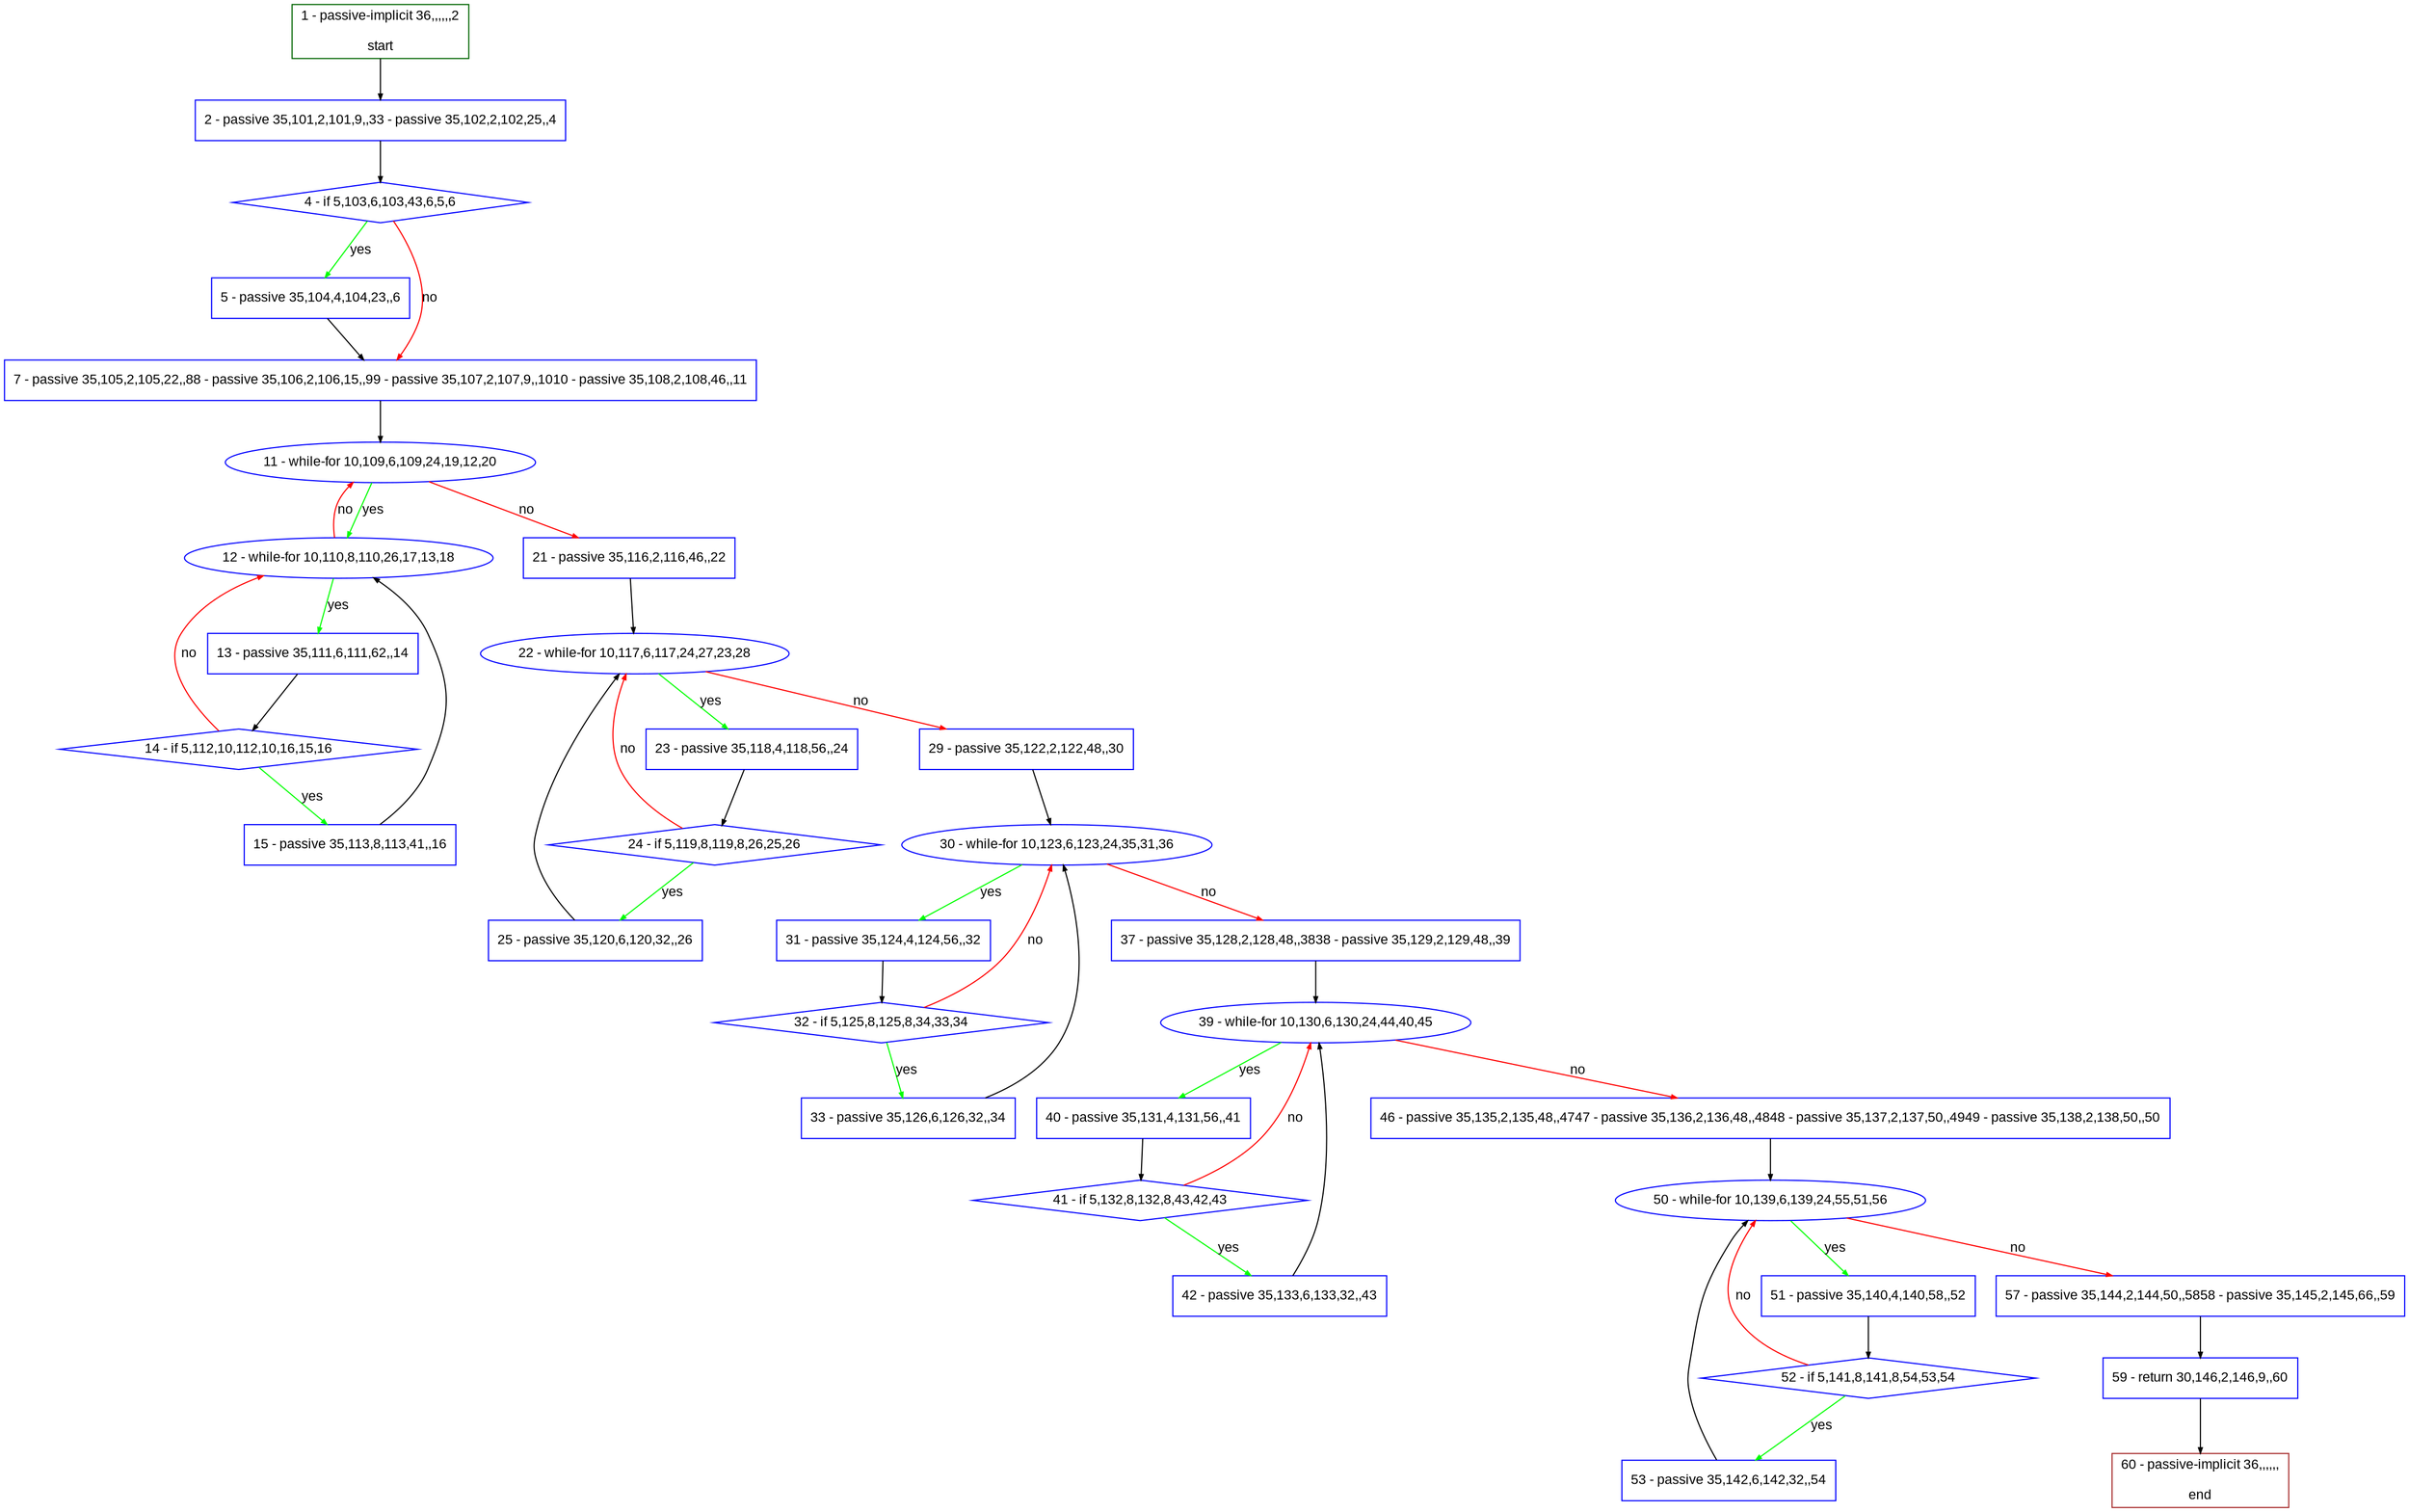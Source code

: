 digraph "" {
  graph [pack="true", label="", fontsize="12", packmode="clust", fontname="Arial", fillcolor="#FFFFCC", bgcolor="white", style="rounded,filled", compound="true"];
  node [node_initialized="no", label="", color="grey", fontsize="12", fillcolor="white", fontname="Arial", style="filled", shape="rectangle", compound="true", fixedsize="false"];
  edge [fontcolor="black", arrowhead="normal", arrowtail="none", arrowsize="0.5", ltail="", label="", color="black", fontsize="12", lhead="", fontname="Arial", dir="forward", compound="true"];
  __N1 [label="2 - passive 35,101,2,101,9,,33 - passive 35,102,2,102,25,,4", color="#0000ff", fillcolor="#ffffff", style="filled", shape="box"];
  __N2 [label="1 - passive-implicit 36,,,,,,2\n\nstart", color="#006400", fillcolor="#ffffff", style="filled", shape="box"];
  __N3 [label="4 - if 5,103,6,103,43,6,5,6", color="#0000ff", fillcolor="#ffffff", style="filled", shape="diamond"];
  __N4 [label="5 - passive 35,104,4,104,23,,6", color="#0000ff", fillcolor="#ffffff", style="filled", shape="box"];
  __N5 [label="7 - passive 35,105,2,105,22,,88 - passive 35,106,2,106,15,,99 - passive 35,107,2,107,9,,1010 - passive 35,108,2,108,46,,11", color="#0000ff", fillcolor="#ffffff", style="filled", shape="box"];
  __N6 [label="11 - while-for 10,109,6,109,24,19,12,20", color="#0000ff", fillcolor="#ffffff", style="filled", shape="oval"];
  __N7 [label="12 - while-for 10,110,8,110,26,17,13,18", color="#0000ff", fillcolor="#ffffff", style="filled", shape="oval"];
  __N8 [label="21 - passive 35,116,2,116,46,,22", color="#0000ff", fillcolor="#ffffff", style="filled", shape="box"];
  __N9 [label="13 - passive 35,111,6,111,62,,14", color="#0000ff", fillcolor="#ffffff", style="filled", shape="box"];
  __N10 [label="14 - if 5,112,10,112,10,16,15,16", color="#0000ff", fillcolor="#ffffff", style="filled", shape="diamond"];
  __N11 [label="15 - passive 35,113,8,113,41,,16", color="#0000ff", fillcolor="#ffffff", style="filled", shape="box"];
  __N12 [label="22 - while-for 10,117,6,117,24,27,23,28", color="#0000ff", fillcolor="#ffffff", style="filled", shape="oval"];
  __N13 [label="23 - passive 35,118,4,118,56,,24", color="#0000ff", fillcolor="#ffffff", style="filled", shape="box"];
  __N14 [label="29 - passive 35,122,2,122,48,,30", color="#0000ff", fillcolor="#ffffff", style="filled", shape="box"];
  __N15 [label="24 - if 5,119,8,119,8,26,25,26", color="#0000ff", fillcolor="#ffffff", style="filled", shape="diamond"];
  __N16 [label="25 - passive 35,120,6,120,32,,26", color="#0000ff", fillcolor="#ffffff", style="filled", shape="box"];
  __N17 [label="30 - while-for 10,123,6,123,24,35,31,36", color="#0000ff", fillcolor="#ffffff", style="filled", shape="oval"];
  __N18 [label="31 - passive 35,124,4,124,56,,32", color="#0000ff", fillcolor="#ffffff", style="filled", shape="box"];
  __N19 [label="37 - passive 35,128,2,128,48,,3838 - passive 35,129,2,129,48,,39", color="#0000ff", fillcolor="#ffffff", style="filled", shape="box"];
  __N20 [label="32 - if 5,125,8,125,8,34,33,34", color="#0000ff", fillcolor="#ffffff", style="filled", shape="diamond"];
  __N21 [label="33 - passive 35,126,6,126,32,,34", color="#0000ff", fillcolor="#ffffff", style="filled", shape="box"];
  __N22 [label="39 - while-for 10,130,6,130,24,44,40,45", color="#0000ff", fillcolor="#ffffff", style="filled", shape="oval"];
  __N23 [label="40 - passive 35,131,4,131,56,,41", color="#0000ff", fillcolor="#ffffff", style="filled", shape="box"];
  __N24 [label="46 - passive 35,135,2,135,48,,4747 - passive 35,136,2,136,48,,4848 - passive 35,137,2,137,50,,4949 - passive 35,138,2,138,50,,50", color="#0000ff", fillcolor="#ffffff", style="filled", shape="box"];
  __N25 [label="41 - if 5,132,8,132,8,43,42,43", color="#0000ff", fillcolor="#ffffff", style="filled", shape="diamond"];
  __N26 [label="42 - passive 35,133,6,133,32,,43", color="#0000ff", fillcolor="#ffffff", style="filled", shape="box"];
  __N27 [label="50 - while-for 10,139,6,139,24,55,51,56", color="#0000ff", fillcolor="#ffffff", style="filled", shape="oval"];
  __N28 [label="51 - passive 35,140,4,140,58,,52", color="#0000ff", fillcolor="#ffffff", style="filled", shape="box"];
  __N29 [label="57 - passive 35,144,2,144,50,,5858 - passive 35,145,2,145,66,,59", color="#0000ff", fillcolor="#ffffff", style="filled", shape="box"];
  __N30 [label="52 - if 5,141,8,141,8,54,53,54", color="#0000ff", fillcolor="#ffffff", style="filled", shape="diamond"];
  __N31 [label="53 - passive 35,142,6,142,32,,54", color="#0000ff", fillcolor="#ffffff", style="filled", shape="box"];
  __N32 [label="59 - return 30,146,2,146,9,,60", color="#0000ff", fillcolor="#ffffff", style="filled", shape="box"];
  __N33 [label="60 - passive-implicit 36,,,,,,\n\nend", color="#a52a2a", fillcolor="#ffffff", style="filled", shape="box"];
  __N2 -> __N1 [arrowhead="normal", arrowtail="none", color="#000000", label="", dir="forward"];
  __N1 -> __N3 [arrowhead="normal", arrowtail="none", color="#000000", label="", dir="forward"];
  __N3 -> __N4 [arrowhead="normal", arrowtail="none", color="#00ff00", label="yes", dir="forward"];
  __N3 -> __N5 [arrowhead="normal", arrowtail="none", color="#ff0000", label="no", dir="forward"];
  __N4 -> __N5 [arrowhead="normal", arrowtail="none", color="#000000", label="", dir="forward"];
  __N5 -> __N6 [arrowhead="normal", arrowtail="none", color="#000000", label="", dir="forward"];
  __N6 -> __N7 [arrowhead="normal", arrowtail="none", color="#00ff00", label="yes", dir="forward"];
  __N7 -> __N6 [arrowhead="normal", arrowtail="none", color="#ff0000", label="no", dir="forward"];
  __N6 -> __N8 [arrowhead="normal", arrowtail="none", color="#ff0000", label="no", dir="forward"];
  __N7 -> __N9 [arrowhead="normal", arrowtail="none", color="#00ff00", label="yes", dir="forward"];
  __N9 -> __N10 [arrowhead="normal", arrowtail="none", color="#000000", label="", dir="forward"];
  __N10 -> __N7 [arrowhead="normal", arrowtail="none", color="#ff0000", label="no", dir="forward"];
  __N10 -> __N11 [arrowhead="normal", arrowtail="none", color="#00ff00", label="yes", dir="forward"];
  __N11 -> __N7 [arrowhead="normal", arrowtail="none", color="#000000", label="", dir="forward"];
  __N8 -> __N12 [arrowhead="normal", arrowtail="none", color="#000000", label="", dir="forward"];
  __N12 -> __N13 [arrowhead="normal", arrowtail="none", color="#00ff00", label="yes", dir="forward"];
  __N12 -> __N14 [arrowhead="normal", arrowtail="none", color="#ff0000", label="no", dir="forward"];
  __N13 -> __N15 [arrowhead="normal", arrowtail="none", color="#000000", label="", dir="forward"];
  __N15 -> __N12 [arrowhead="normal", arrowtail="none", color="#ff0000", label="no", dir="forward"];
  __N15 -> __N16 [arrowhead="normal", arrowtail="none", color="#00ff00", label="yes", dir="forward"];
  __N16 -> __N12 [arrowhead="normal", arrowtail="none", color="#000000", label="", dir="forward"];
  __N14 -> __N17 [arrowhead="normal", arrowtail="none", color="#000000", label="", dir="forward"];
  __N17 -> __N18 [arrowhead="normal", arrowtail="none", color="#00ff00", label="yes", dir="forward"];
  __N17 -> __N19 [arrowhead="normal", arrowtail="none", color="#ff0000", label="no", dir="forward"];
  __N18 -> __N20 [arrowhead="normal", arrowtail="none", color="#000000", label="", dir="forward"];
  __N20 -> __N17 [arrowhead="normal", arrowtail="none", color="#ff0000", label="no", dir="forward"];
  __N20 -> __N21 [arrowhead="normal", arrowtail="none", color="#00ff00", label="yes", dir="forward"];
  __N21 -> __N17 [arrowhead="normal", arrowtail="none", color="#000000", label="", dir="forward"];
  __N19 -> __N22 [arrowhead="normal", arrowtail="none", color="#000000", label="", dir="forward"];
  __N22 -> __N23 [arrowhead="normal", arrowtail="none", color="#00ff00", label="yes", dir="forward"];
  __N22 -> __N24 [arrowhead="normal", arrowtail="none", color="#ff0000", label="no", dir="forward"];
  __N23 -> __N25 [arrowhead="normal", arrowtail="none", color="#000000", label="", dir="forward"];
  __N25 -> __N22 [arrowhead="normal", arrowtail="none", color="#ff0000", label="no", dir="forward"];
  __N25 -> __N26 [arrowhead="normal", arrowtail="none", color="#00ff00", label="yes", dir="forward"];
  __N26 -> __N22 [arrowhead="normal", arrowtail="none", color="#000000", label="", dir="forward"];
  __N24 -> __N27 [arrowhead="normal", arrowtail="none", color="#000000", label="", dir="forward"];
  __N27 -> __N28 [arrowhead="normal", arrowtail="none", color="#00ff00", label="yes", dir="forward"];
  __N27 -> __N29 [arrowhead="normal", arrowtail="none", color="#ff0000", label="no", dir="forward"];
  __N28 -> __N30 [arrowhead="normal", arrowtail="none", color="#000000", label="", dir="forward"];
  __N30 -> __N27 [arrowhead="normal", arrowtail="none", color="#ff0000", label="no", dir="forward"];
  __N30 -> __N31 [arrowhead="normal", arrowtail="none", color="#00ff00", label="yes", dir="forward"];
  __N31 -> __N27 [arrowhead="normal", arrowtail="none", color="#000000", label="", dir="forward"];
  __N29 -> __N32 [arrowhead="normal", arrowtail="none", color="#000000", label="", dir="forward"];
  __N32 -> __N33 [arrowhead="normal", arrowtail="none", color="#000000", label="", dir="forward"];
}
